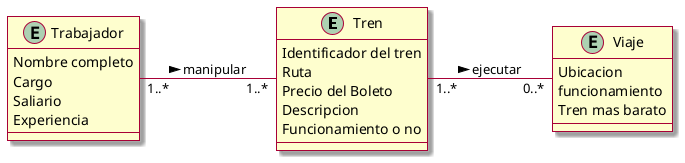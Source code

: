 @startuml
 left to right direction
skin rose

 entity Tren {
   Identificador del tren
   Ruta
   Precio del Boleto
   Descripcion
   Funcionamiento o no
 }
 entity Trabajador {
   Nombre completo
   Cargo
   Saliario
   Experiencia
 }
 entity Viaje {
   Ubicacion
   funcionamiento
   Tren mas barato
 }
 Trabajador"1..*" -- "1..*"Tren :> manipular
 Tren"1..*" -- "0..*"Viaje:> ejecutar

 @enduml